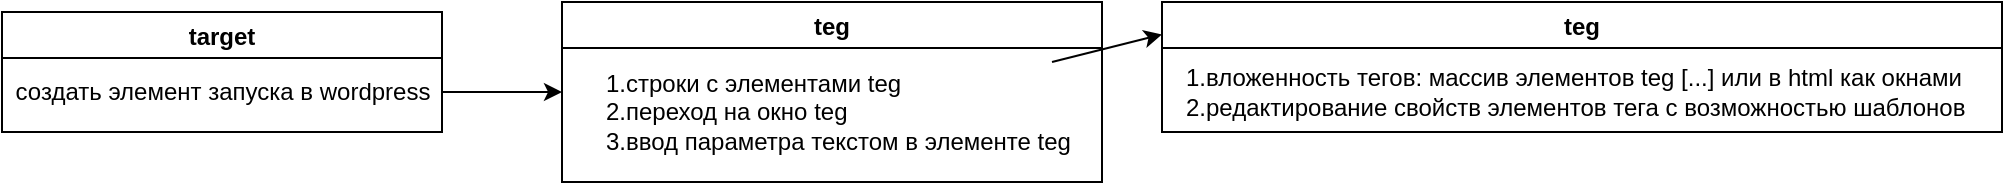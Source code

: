<mxfile version="14.5.10" type="github">
  <diagram id="AikCdZ-WhjD60J_H7UAM" name="Страница 1">
    <mxGraphModel dx="1364" dy="753" grid="1" gridSize="10" guides="1" tooltips="1" connect="1" arrows="1" fold="1" page="1" pageScale="1" pageWidth="827" pageHeight="1169" math="0" shadow="0">
      <root>
        <mxCell id="0" />
        <mxCell id="1" parent="0" />
        <mxCell id="RZI_0KJps5jkm5kD7S_W-2" value="target" style="swimlane;" vertex="1" parent="1">
          <mxGeometry x="20" y="150" width="220" height="60" as="geometry">
            <mxRectangle x="20" y="150" width="70" height="23" as="alternateBounds" />
          </mxGeometry>
        </mxCell>
        <mxCell id="RZI_0KJps5jkm5kD7S_W-3" value="создать элемент запуска в wordpress" style="text;html=1;align=center;verticalAlign=middle;resizable=0;points=[];autosize=1;strokeColor=none;" vertex="1" parent="RZI_0KJps5jkm5kD7S_W-2">
          <mxGeometry y="30" width="220" height="20" as="geometry" />
        </mxCell>
        <mxCell id="RZI_0KJps5jkm5kD7S_W-4" value="teg" style="swimlane;" vertex="1" parent="1">
          <mxGeometry x="300" y="145" width="270" height="90" as="geometry">
            <mxRectangle x="300" y="150" width="50" height="23" as="alternateBounds" />
          </mxGeometry>
        </mxCell>
        <mxCell id="RZI_0KJps5jkm5kD7S_W-5" value="1.строки с элементами teg&lt;br&gt;2.переход на окно teg&lt;br&gt;3.ввод параметра текстом в элементе teg" style="text;html=1;align=left;verticalAlign=middle;resizable=0;points=[];autosize=1;strokeColor=none;" vertex="1" parent="RZI_0KJps5jkm5kD7S_W-4">
          <mxGeometry x="20" y="30" width="250" height="50" as="geometry" />
        </mxCell>
        <mxCell id="RZI_0KJps5jkm5kD7S_W-6" style="rounded=0;orthogonalLoop=1;jettySize=auto;html=1;entryX=0;entryY=0.5;entryDx=0;entryDy=0;" edge="1" parent="1" source="RZI_0KJps5jkm5kD7S_W-3" target="RZI_0KJps5jkm5kD7S_W-4">
          <mxGeometry relative="1" as="geometry">
            <mxPoint x="320" y="190" as="targetPoint" />
          </mxGeometry>
        </mxCell>
        <mxCell id="RZI_0KJps5jkm5kD7S_W-7" value="teg" style="swimlane;align=center;" vertex="1" parent="1">
          <mxGeometry x="600" y="145" width="420" height="65" as="geometry" />
        </mxCell>
        <mxCell id="RZI_0KJps5jkm5kD7S_W-8" value="1.вложенность тегов: массив элементов teg [...] или в html как окнами&lt;br&gt;2.редактирование свойств элементов тега с возможностью шаблонов" style="text;html=1;align=left;verticalAlign=middle;resizable=0;points=[];autosize=1;strokeColor=none;" vertex="1" parent="RZI_0KJps5jkm5kD7S_W-7">
          <mxGeometry x="10" y="30" width="410" height="30" as="geometry" />
        </mxCell>
        <mxCell id="RZI_0KJps5jkm5kD7S_W-9" style="edgeStyle=none;rounded=0;orthogonalLoop=1;jettySize=auto;html=1;entryX=0;entryY=0.25;entryDx=0;entryDy=0;" edge="1" parent="1" source="RZI_0KJps5jkm5kD7S_W-5" target="RZI_0KJps5jkm5kD7S_W-7">
          <mxGeometry relative="1" as="geometry" />
        </mxCell>
      </root>
    </mxGraphModel>
  </diagram>
</mxfile>
